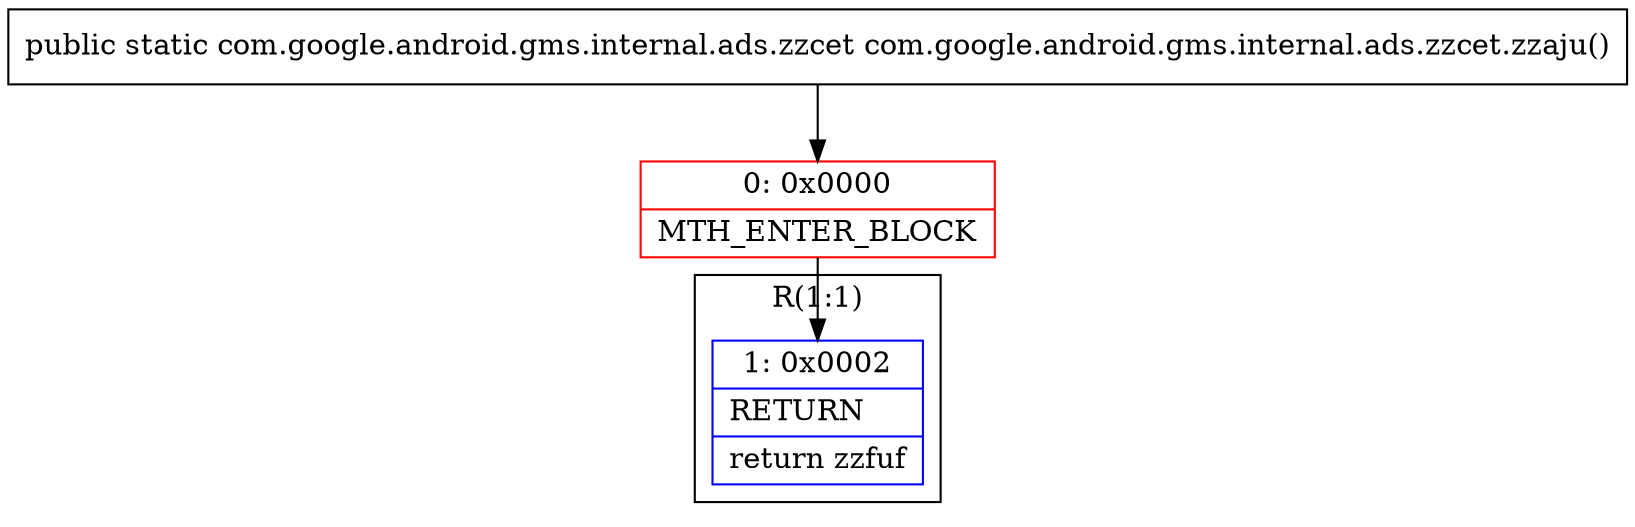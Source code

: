 digraph "CFG forcom.google.android.gms.internal.ads.zzcet.zzaju()Lcom\/google\/android\/gms\/internal\/ads\/zzcet;" {
subgraph cluster_Region_1616571664 {
label = "R(1:1)";
node [shape=record,color=blue];
Node_1 [shape=record,label="{1\:\ 0x0002|RETURN\l|return zzfuf\l}"];
}
Node_0 [shape=record,color=red,label="{0\:\ 0x0000|MTH_ENTER_BLOCK\l}"];
MethodNode[shape=record,label="{public static com.google.android.gms.internal.ads.zzcet com.google.android.gms.internal.ads.zzcet.zzaju() }"];
MethodNode -> Node_0;
Node_0 -> Node_1;
}

